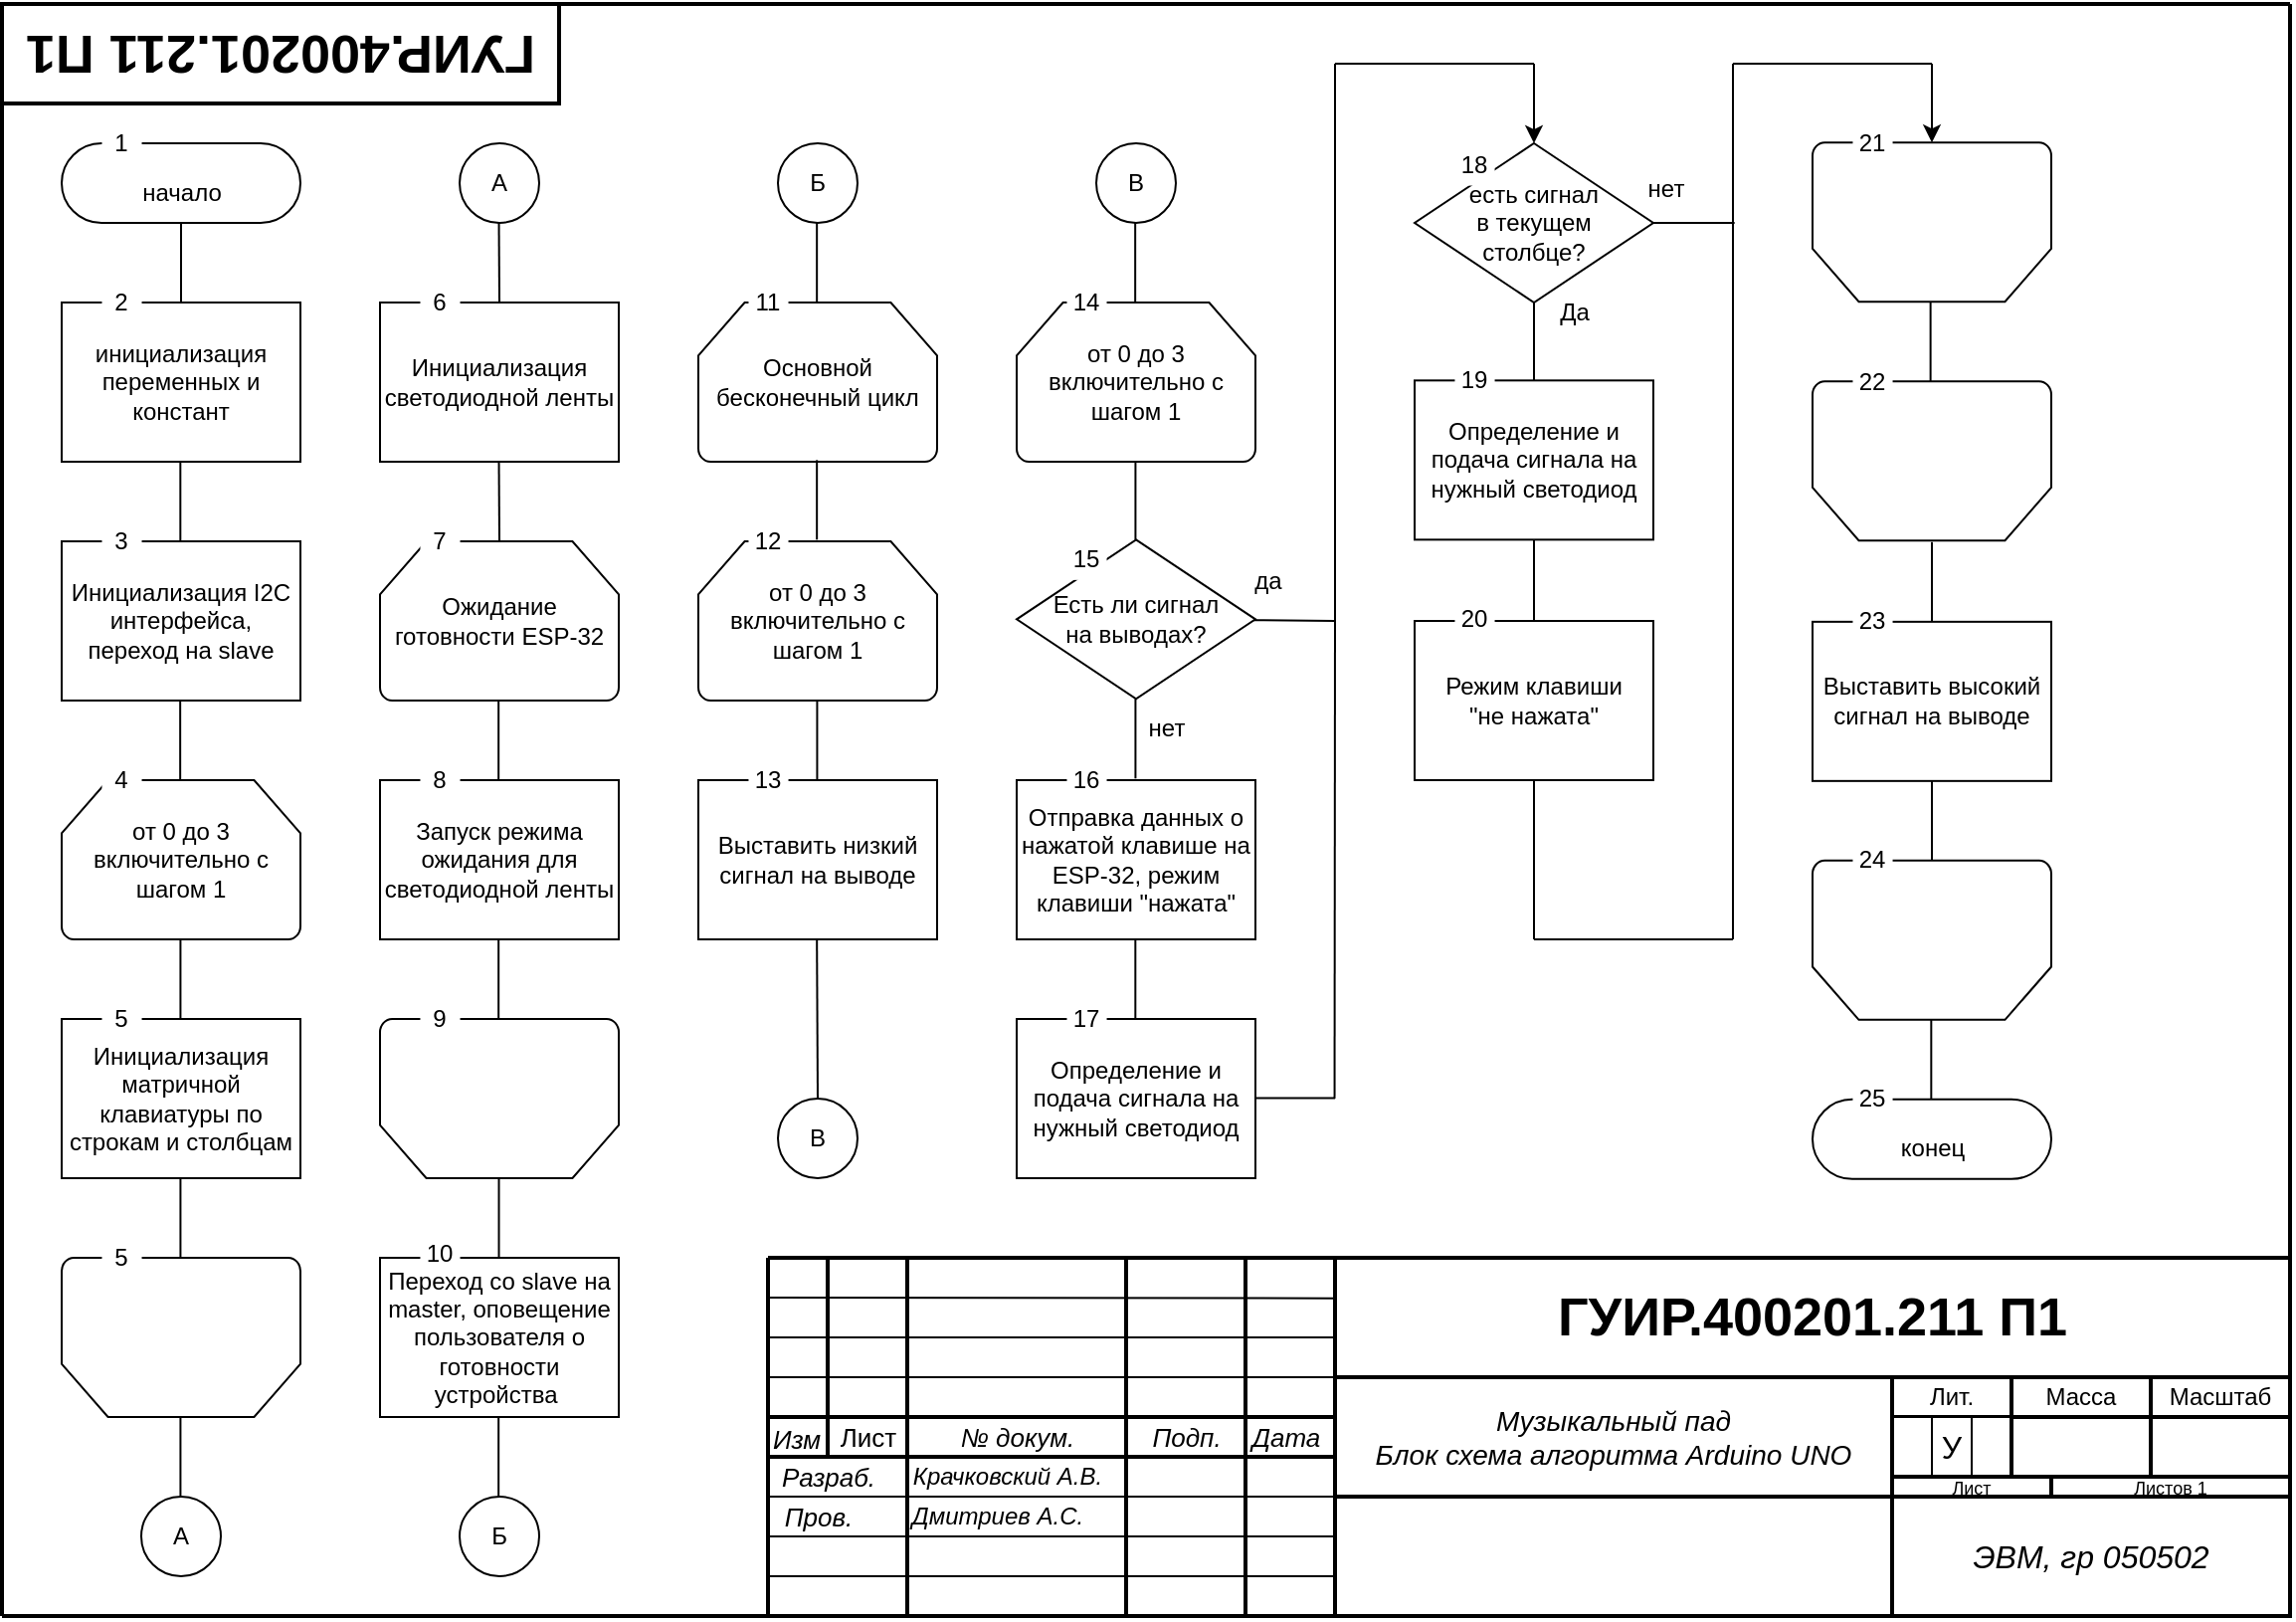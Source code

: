 <mxfile version="20.3.0" type="device"><diagram id="GXZPRwEHkEbAvO9n9FGi" name="Page-1"><mxGraphModel dx="1422" dy="905" grid="1" gridSize="10" guides="1" tooltips="1" connect="1" arrows="1" fold="1" page="1" pageScale="1" pageWidth="1169" pageHeight="827" math="0" shadow="0"><root><mxCell id="0"/><mxCell id="1" parent="0"/><mxCell id="h3O_C7E2nkgjkyTEOgax-40" value="Ожидание готовности ESP-32" style="strokeWidth=1;html=1;shape=mxgraph.flowchart.loop_limit;whiteSpace=wrap;strokeColor=#000000;fontSize=12;fontColor=#000000;" parent="1" vertex="1"><mxGeometry x="200" y="280" width="120" height="80" as="geometry"/></mxCell><mxCell id="_X2f78YvWw6dJyPzaX1N-1" value="&lt;b&gt;&lt;font style=&quot;font-size: 27px;&quot;&gt;ГУИР.400201.211 П1&lt;/font&gt;&lt;/b&gt;" style="rounded=0;whiteSpace=wrap;html=1;strokeWidth=2;rotation=-180;" parent="1" vertex="1"><mxGeometry x="10" y="10" width="280" height="50" as="geometry"/></mxCell><mxCell id="acDS-vU58lCO8OHWH6dE-1" value="" style="rounded=0;whiteSpace=wrap;html=1;strokeWidth=2;" parent="1" vertex="1"><mxGeometry x="680" y="760" width="280" height="60" as="geometry"/></mxCell><mxCell id="QoqpxSPmtK9tFqNRTRTl-2" value="" style="endArrow=none;html=1;rounded=0;strokeWidth=2;" parent="1" edge="1"><mxGeometry width="50" height="50" relative="1" as="geometry"><mxPoint x="10" y="820" as="sourcePoint"/><mxPoint x="1160" y="820" as="targetPoint"/></mxGeometry></mxCell><mxCell id="QoqpxSPmtK9tFqNRTRTl-3" value="" style="endArrow=none;html=1;rounded=0;strokeWidth=2;" parent="1" edge="1"><mxGeometry width="50" height="50" relative="1" as="geometry"><mxPoint x="1160" y="820" as="sourcePoint"/><mxPoint x="1160" y="10" as="targetPoint"/></mxGeometry></mxCell><mxCell id="QoqpxSPmtK9tFqNRTRTl-4" value="" style="endArrow=none;html=1;rounded=0;strokeWidth=2;" parent="1" edge="1"><mxGeometry width="50" height="50" relative="1" as="geometry"><mxPoint x="10" y="10" as="sourcePoint"/><mxPoint x="1160" y="10" as="targetPoint"/></mxGeometry></mxCell><mxCell id="QoqpxSPmtK9tFqNRTRTl-5" value="" style="endArrow=none;html=1;rounded=0;strokeWidth=2;" parent="1" edge="1"><mxGeometry width="50" height="50" relative="1" as="geometry"><mxPoint x="10" y="820" as="sourcePoint"/><mxPoint x="10" y="10" as="targetPoint"/></mxGeometry></mxCell><mxCell id="QoqpxSPmtK9tFqNRTRTl-6" value="&lt;b&gt;&lt;font style=&quot;font-size: 27px;&quot;&gt;ГУИР.400201.211 П1&lt;/font&gt;&lt;/b&gt;" style="rounded=0;whiteSpace=wrap;html=1;strokeWidth=2;" parent="1" vertex="1"><mxGeometry x="680" y="640" width="480" height="60" as="geometry"/></mxCell><mxCell id="QoqpxSPmtK9tFqNRTRTl-11" value="Лит." style="rounded=0;whiteSpace=wrap;html=1;strokeWidth=2;" parent="1" vertex="1"><mxGeometry x="960" y="700" width="60" height="20" as="geometry"/></mxCell><mxCell id="QoqpxSPmtK9tFqNRTRTl-12" value="Масса" style="rounded=0;whiteSpace=wrap;html=1;strokeWidth=2;" parent="1" vertex="1"><mxGeometry x="1020" y="700" width="70" height="20" as="geometry"/></mxCell><mxCell id="QoqpxSPmtK9tFqNRTRTl-13" value="Масштаб" style="rounded=0;whiteSpace=wrap;html=1;strokeWidth=2;" parent="1" vertex="1"><mxGeometry x="1090" y="700" width="70" height="20" as="geometry"/></mxCell><mxCell id="QoqpxSPmtK9tFqNRTRTl-14" value="" style="rounded=0;whiteSpace=wrap;html=1;" parent="1" vertex="1"><mxGeometry x="960" y="720" width="20" height="30" as="geometry"/></mxCell><mxCell id="QoqpxSPmtK9tFqNRTRTl-15" value="&lt;font style=&quot;font-size: 16px;&quot;&gt;У&lt;/font&gt;" style="rounded=0;whiteSpace=wrap;html=1;" parent="1" vertex="1"><mxGeometry x="980" y="720" width="20" height="30" as="geometry"/></mxCell><mxCell id="QoqpxSPmtK9tFqNRTRTl-16" value="" style="rounded=0;whiteSpace=wrap;html=1;" parent="1" vertex="1"><mxGeometry x="1000" y="720" width="20" height="30" as="geometry"/></mxCell><mxCell id="QoqpxSPmtK9tFqNRTRTl-17" value="" style="rounded=0;whiteSpace=wrap;html=1;strokeWidth=2;" parent="1" vertex="1"><mxGeometry x="1020" y="720" width="70" height="30" as="geometry"/></mxCell><mxCell id="QoqpxSPmtK9tFqNRTRTl-18" value="" style="rounded=0;whiteSpace=wrap;html=1;strokeWidth=2;" parent="1" vertex="1"><mxGeometry x="1090" y="720" width="70" height="30" as="geometry"/></mxCell><mxCell id="QoqpxSPmtK9tFqNRTRTl-19" value="&lt;font style=&quot;font-size: 9px;&quot;&gt;Лист&lt;/font&gt;" style="rounded=0;whiteSpace=wrap;html=1;strokeWidth=2;" parent="1" vertex="1"><mxGeometry x="960" y="750" width="80" height="10" as="geometry"/></mxCell><mxCell id="QoqpxSPmtK9tFqNRTRTl-20" value="&lt;font style=&quot;font-size: 9px;&quot;&gt;Листов&lt;span style=&quot;white-space: pre;&quot;&gt; &lt;/span&gt;1&lt;/font&gt;" style="rounded=0;whiteSpace=wrap;html=1;strokeWidth=2;" parent="1" vertex="1"><mxGeometry x="1040" y="750" width="120" height="10" as="geometry"/></mxCell><mxCell id="QoqpxSPmtK9tFqNRTRTl-21" value="" style="endArrow=none;html=1;rounded=0;exitX=1;exitY=0;exitDx=0;exitDy=0;strokeWidth=2;" parent="1" edge="1"><mxGeometry width="50" height="50" relative="1" as="geometry"><mxPoint x="960" y="760" as="sourcePoint"/><mxPoint x="960" y="720" as="targetPoint"/></mxGeometry></mxCell><mxCell id="QoqpxSPmtK9tFqNRTRTl-22" value="&lt;i&gt;ЭВМ, гр 050502&lt;/i&gt;" style="rounded=0;whiteSpace=wrap;html=1;fontSize=16;strokeWidth=2;" parent="1" vertex="1"><mxGeometry x="960" y="760" width="200" height="60" as="geometry"/></mxCell><mxCell id="QoqpxSPmtK9tFqNRTRTl-23" value="" style="endArrow=none;html=1;rounded=0;fontSize=16;strokeWidth=2;entryX=0;entryY=0;entryDx=0;entryDy=0;" parent="1" target="QoqpxSPmtK9tFqNRTRTl-6" edge="1"><mxGeometry width="50" height="50" relative="1" as="geometry"><mxPoint x="395" y="640" as="sourcePoint"/><mxPoint x="675" y="640" as="targetPoint"/></mxGeometry></mxCell><mxCell id="QoqpxSPmtK9tFqNRTRTl-24" value="" style="endArrow=none;html=1;rounded=0;fontSize=16;strokeWidth=2;exitX=0;exitY=1;exitDx=0;exitDy=0;" parent="1" edge="1"><mxGeometry width="50" height="50" relative="1" as="geometry"><mxPoint x="395" y="820" as="sourcePoint"/><mxPoint x="395" y="640" as="targetPoint"/></mxGeometry></mxCell><mxCell id="QoqpxSPmtK9tFqNRTRTl-25" value="" style="endArrow=none;html=1;rounded=0;fontSize=16;strokeWidth=1;exitX=0;exitY=0;exitDx=0;exitDy=0;entryX=0;entryY=0;entryDx=0;entryDy=0;" parent="1" target="acDS-vU58lCO8OHWH6dE-2" edge="1"><mxGeometry width="50" height="50" relative="1" as="geometry"><mxPoint x="395" y="700" as="sourcePoint"/><mxPoint x="675" y="700" as="targetPoint"/></mxGeometry></mxCell><mxCell id="QoqpxSPmtK9tFqNRTRTl-26" value="" style="endArrow=none;html=1;rounded=0;fontSize=16;strokeWidth=1;entryX=0;entryY=1;entryDx=0;entryDy=0;" parent="1" target="acDS-vU58lCO8OHWH6dE-2" edge="1"><mxGeometry width="50" height="50" relative="1" as="geometry"><mxPoint x="395" y="760" as="sourcePoint"/><mxPoint x="675" y="760" as="targetPoint"/></mxGeometry></mxCell><mxCell id="QoqpxSPmtK9tFqNRTRTl-27" value="" style="endArrow=none;html=1;rounded=0;fontSize=16;strokeWidth=2;" parent="1" edge="1"><mxGeometry width="50" height="50" relative="1" as="geometry"><mxPoint x="635" y="820" as="sourcePoint"/><mxPoint x="635" y="640" as="targetPoint"/></mxGeometry></mxCell><mxCell id="QoqpxSPmtK9tFqNRTRTl-28" value="" style="endArrow=none;html=1;rounded=0;fontSize=16;strokeWidth=2;" parent="1" edge="1"><mxGeometry width="50" height="50" relative="1" as="geometry"><mxPoint x="575" y="820" as="sourcePoint"/><mxPoint x="575" y="640" as="targetPoint"/></mxGeometry></mxCell><mxCell id="QoqpxSPmtK9tFqNRTRTl-29" value="" style="endArrow=none;html=1;rounded=0;fontSize=16;strokeWidth=2;" parent="1" edge="1"><mxGeometry width="50" height="50" relative="1" as="geometry"><mxPoint x="425" y="740" as="sourcePoint"/><mxPoint x="425" y="640" as="targetPoint"/></mxGeometry></mxCell><mxCell id="QoqpxSPmtK9tFqNRTRTl-30" value="" style="endArrow=none;html=1;rounded=0;fontSize=16;strokeWidth=2;" parent="1" edge="1"><mxGeometry width="50" height="50" relative="1" as="geometry"><mxPoint x="465" y="820" as="sourcePoint"/><mxPoint x="465" y="640" as="targetPoint"/></mxGeometry></mxCell><mxCell id="QoqpxSPmtK9tFqNRTRTl-31" value="" style="endArrow=none;html=1;rounded=0;fontSize=16;strokeWidth=1;exitX=-0.001;exitY=0.339;exitDx=0;exitDy=0;exitPerimeter=0;" parent="1" source="QoqpxSPmtK9tFqNRTRTl-6" edge="1"><mxGeometry width="50" height="50" relative="1" as="geometry"><mxPoint x="675" y="659.98" as="sourcePoint"/><mxPoint x="395" y="660" as="targetPoint"/></mxGeometry></mxCell><mxCell id="QoqpxSPmtK9tFqNRTRTl-32" value="" style="endArrow=none;html=1;rounded=0;fontSize=16;strokeWidth=1;exitX=0;exitY=0.667;exitDx=0;exitDy=0;exitPerimeter=0;" parent="1" edge="1"><mxGeometry width="50" height="50" relative="1" as="geometry"><mxPoint x="680" y="680.02" as="sourcePoint"/><mxPoint x="396" y="680" as="targetPoint"/></mxGeometry></mxCell><mxCell id="QoqpxSPmtK9tFqNRTRTl-33" value="" style="endArrow=none;html=1;rounded=0;fontSize=16;strokeWidth=2;" parent="1" edge="1"><mxGeometry width="50" height="50" relative="1" as="geometry"><mxPoint x="680" y="720" as="sourcePoint"/><mxPoint x="395" y="720" as="targetPoint"/></mxGeometry></mxCell><mxCell id="QoqpxSPmtK9tFqNRTRTl-34" value="" style="endArrow=none;html=1;rounded=0;fontSize=16;strokeWidth=2;" parent="1" edge="1"><mxGeometry width="50" height="50" relative="1" as="geometry"><mxPoint x="680" y="740" as="sourcePoint"/><mxPoint x="395" y="740" as="targetPoint"/></mxGeometry></mxCell><mxCell id="QoqpxSPmtK9tFqNRTRTl-35" value="" style="endArrow=none;html=1;rounded=0;fontSize=16;strokeWidth=1;exitX=0;exitY=0.333;exitDx=0;exitDy=0;exitPerimeter=0;" parent="1" edge="1"><mxGeometry width="50" height="50" relative="1" as="geometry"><mxPoint x="680" y="779.98" as="sourcePoint"/><mxPoint x="395" y="780" as="targetPoint"/></mxGeometry></mxCell><mxCell id="QoqpxSPmtK9tFqNRTRTl-37" value="" style="endArrow=none;html=1;rounded=0;fontSize=16;strokeWidth=1;exitX=0;exitY=0.667;exitDx=0;exitDy=0;exitPerimeter=0;" parent="1" edge="1"><mxGeometry width="50" height="50" relative="1" as="geometry"><mxPoint x="680" y="800.02" as="sourcePoint"/><mxPoint x="394" y="800" as="targetPoint"/></mxGeometry></mxCell><mxCell id="QoqpxSPmtK9tFqNRTRTl-38" value="&lt;font style=&quot;font-size: 13px;&quot;&gt;&lt;i&gt;Изм&lt;/i&gt;&lt;/font&gt;" style="text;html=1;align=center;verticalAlign=middle;resizable=0;points=[];autosize=1;strokeColor=none;fillColor=none;fontSize=16;" parent="1" vertex="1"><mxGeometry x="389" y="715" width="40" height="30" as="geometry"/></mxCell><mxCell id="QoqpxSPmtK9tFqNRTRTl-39" value="Лист" style="text;html=1;align=center;verticalAlign=middle;resizable=0;points=[];autosize=1;strokeColor=none;fillColor=none;fontSize=13;" parent="1" vertex="1"><mxGeometry x="425" y="720" width="40" height="20" as="geometry"/></mxCell><mxCell id="QoqpxSPmtK9tFqNRTRTl-40" value="&lt;i&gt;№ докум.&lt;/i&gt;" style="text;html=1;align=center;verticalAlign=middle;resizable=0;points=[];autosize=1;strokeColor=none;fillColor=none;fontSize=13;" parent="1" vertex="1"><mxGeometry x="485" y="720" width="70" height="20" as="geometry"/></mxCell><mxCell id="QoqpxSPmtK9tFqNRTRTl-41" value="&lt;i&gt;Подп.&lt;/i&gt;" style="text;html=1;align=center;verticalAlign=middle;resizable=0;points=[];autosize=1;strokeColor=none;fillColor=none;fontSize=13;" parent="1" vertex="1"><mxGeometry x="580" y="720" width="50" height="20" as="geometry"/></mxCell><mxCell id="QoqpxSPmtK9tFqNRTRTl-42" value="&lt;i&gt;Дата&lt;/i&gt;" style="text;html=1;align=center;verticalAlign=middle;resizable=0;points=[];autosize=1;strokeColor=none;fillColor=none;fontSize=13;" parent="1" vertex="1"><mxGeometry x="630" y="720" width="50" height="20" as="geometry"/></mxCell><mxCell id="QoqpxSPmtK9tFqNRTRTl-43" value="&lt;i&gt;Разраб.&lt;/i&gt;" style="text;html=1;align=center;verticalAlign=middle;resizable=0;points=[];autosize=1;strokeColor=none;fillColor=none;fontSize=13;" parent="1" vertex="1"><mxGeometry x="395" y="740" width="60" height="20" as="geometry"/></mxCell><mxCell id="QoqpxSPmtK9tFqNRTRTl-44" value="&lt;i&gt;Пров.&lt;/i&gt;" style="text;html=1;align=center;verticalAlign=middle;resizable=0;points=[];autosize=1;strokeColor=none;fillColor=none;fontSize=13;" parent="1" vertex="1"><mxGeometry x="395" y="760" width="50" height="20" as="geometry"/></mxCell><mxCell id="acDS-vU58lCO8OHWH6dE-2" value="&lt;span style=&quot;font-size: 14px;&quot;&gt;&lt;i&gt;Музыкальный пад&lt;br&gt;Блок схема алгоритма Arduino UNO&lt;br&gt;&lt;/i&gt;&lt;/span&gt;" style="rounded=0;whiteSpace=wrap;html=1;strokeWidth=2;" parent="1" vertex="1"><mxGeometry x="680" y="700" width="280" height="60" as="geometry"/></mxCell><mxCell id="h3O_C7E2nkgjkyTEOgax-1" value="&lt;i&gt;Крачковский А.В.&lt;/i&gt;" style="text;html=1;align=center;verticalAlign=middle;resizable=0;points=[];autosize=1;strokeColor=none;fillColor=none;" parent="1" vertex="1"><mxGeometry x="455" y="735" width="120" height="30" as="geometry"/></mxCell><mxCell id="h3O_C7E2nkgjkyTEOgax-2" value="&lt;i&gt;Дмитриев А.С.&lt;/i&gt;" style="text;html=1;align=center;verticalAlign=middle;resizable=0;points=[];autosize=1;strokeColor=none;fillColor=none;" parent="1" vertex="1"><mxGeometry x="455" y="755" width="110" height="30" as="geometry"/></mxCell><mxCell id="h3O_C7E2nkgjkyTEOgax-4" value="&lt;font style=&quot;font-size: 12px;&quot;&gt;начало&lt;/font&gt;" style="html=1;dashed=0;whitespace=wrap;shape=mxgraph.dfd.start;fontSize=27;align=center;" parent="1" vertex="1"><mxGeometry x="40" y="80" width="120" height="40" as="geometry"/></mxCell><mxCell id="h3O_C7E2nkgjkyTEOgax-6" value="1" style="rounded=0;whiteSpace=wrap;html=1;fontSize=12;fontColor=#000000;strokeWidth=0;strokeColor=#FFFFFF;" parent="1" vertex="1"><mxGeometry x="60" y="70" width="20" height="20" as="geometry"/></mxCell><mxCell id="h3O_C7E2nkgjkyTEOgax-7" value="инициализация переменных и констант" style="rounded=0;whiteSpace=wrap;html=1;strokeColor=#000000;strokeWidth=1;fontSize=12;fontColor=#000000;" parent="1" vertex="1"><mxGeometry x="40" y="160" width="120" height="80" as="geometry"/></mxCell><mxCell id="h3O_C7E2nkgjkyTEOgax-8" value="" style="endArrow=none;html=1;rounded=0;fontSize=12;fontColor=#000000;exitX=0.5;exitY=0;exitDx=0;exitDy=0;" parent="1" source="h3O_C7E2nkgjkyTEOgax-7" edge="1"><mxGeometry width="50" height="50" relative="1" as="geometry"><mxPoint x="50" y="170" as="sourcePoint"/><mxPoint x="100" y="120" as="targetPoint"/></mxGeometry></mxCell><mxCell id="h3O_C7E2nkgjkyTEOgax-9" value="2" style="rounded=0;whiteSpace=wrap;html=1;fontSize=12;fontColor=#000000;strokeWidth=0;strokeColor=#FFFFFF;" parent="1" vertex="1"><mxGeometry x="60" y="150" width="20" height="20" as="geometry"/></mxCell><mxCell id="h3O_C7E2nkgjkyTEOgax-10" value="от 0 до 3 включительно с шагом 1" style="strokeWidth=1;html=1;shape=mxgraph.flowchart.loop_limit;whiteSpace=wrap;strokeColor=#000000;fontSize=12;fontColor=#000000;" parent="1" vertex="1"><mxGeometry x="40" y="400" width="120" height="80" as="geometry"/></mxCell><mxCell id="h3O_C7E2nkgjkyTEOgax-12" value="4" style="rounded=0;whiteSpace=wrap;html=1;fontSize=12;fontColor=#000000;strokeWidth=0;strokeColor=#FFFFFF;" parent="1" vertex="1"><mxGeometry x="60" y="390" width="20" height="20" as="geometry"/></mxCell><mxCell id="h3O_C7E2nkgjkyTEOgax-13" value="Инициализация матричной клавиатуры по строкам и столбцам" style="rounded=0;whiteSpace=wrap;html=1;strokeColor=#000000;strokeWidth=1;fontSize=12;fontColor=#000000;" parent="1" vertex="1"><mxGeometry x="40" y="520" width="120" height="80" as="geometry"/></mxCell><mxCell id="h3O_C7E2nkgjkyTEOgax-14" value="" style="endArrow=none;html=1;rounded=0;fontSize=12;fontColor=#000000;exitX=0.5;exitY=0;exitDx=0;exitDy=0;exitPerimeter=0;" parent="1" edge="1"><mxGeometry width="50" height="50" relative="1" as="geometry"><mxPoint x="99.71" y="520" as="sourcePoint"/><mxPoint x="99.71" y="480" as="targetPoint"/></mxGeometry></mxCell><mxCell id="h3O_C7E2nkgjkyTEOgax-15" value="" style="strokeWidth=1;html=1;shape=mxgraph.flowchart.loop_limit;whiteSpace=wrap;strokeColor=#000000;fontSize=12;fontColor=#000000;rotation=-180;" parent="1" vertex="1"><mxGeometry x="40" y="640" width="120" height="80" as="geometry"/></mxCell><mxCell id="h3O_C7E2nkgjkyTEOgax-16" value="" style="endArrow=none;html=1;rounded=0;fontSize=12;fontColor=#000000;exitX=0.5;exitY=0;exitDx=0;exitDy=0;exitPerimeter=0;" parent="1" edge="1"><mxGeometry width="50" height="50" relative="1" as="geometry"><mxPoint x="99.71" y="640" as="sourcePoint"/><mxPoint x="99.71" y="600" as="targetPoint"/></mxGeometry></mxCell><mxCell id="h3O_C7E2nkgjkyTEOgax-17" value="5" style="rounded=0;whiteSpace=wrap;html=1;fontSize=12;fontColor=#000000;strokeWidth=0;strokeColor=#FFFFFF;" parent="1" vertex="1"><mxGeometry x="60" y="510" width="20" height="20" as="geometry"/></mxCell><mxCell id="h3O_C7E2nkgjkyTEOgax-18" value="5" style="rounded=0;whiteSpace=wrap;html=1;fontSize=12;fontColor=#000000;strokeWidth=0;strokeColor=#FFFFFF;" parent="1" vertex="1"><mxGeometry x="60" y="630" width="20" height="20" as="geometry"/></mxCell><mxCell id="h3O_C7E2nkgjkyTEOgax-21" value="" style="endArrow=none;html=1;rounded=0;fontSize=12;fontColor=#000000;exitX=0.5;exitY=0;exitDx=0;exitDy=0;exitPerimeter=0;" parent="1" edge="1"><mxGeometry width="50" height="50" relative="1" as="geometry"><mxPoint x="99.71" y="760" as="sourcePoint"/><mxPoint x="99.71" y="720" as="targetPoint"/></mxGeometry></mxCell><mxCell id="h3O_C7E2nkgjkyTEOgax-19" value="А" style="ellipse;whiteSpace=wrap;html=1;aspect=fixed;strokeColor=#000000;strokeWidth=1;fontSize=12;fontColor=#000000;" parent="1" vertex="1"><mxGeometry x="80" y="760" width="40" height="40" as="geometry"/></mxCell><mxCell id="h3O_C7E2nkgjkyTEOgax-22" value="А" style="ellipse;whiteSpace=wrap;html=1;aspect=fixed;strokeColor=#000000;strokeWidth=1;fontSize=12;fontColor=#000000;" parent="1" vertex="1"><mxGeometry x="240" y="80" width="40" height="40" as="geometry"/></mxCell><mxCell id="h3O_C7E2nkgjkyTEOgax-23" value="Инициализация I2C интерфейса, переход на slave" style="rounded=0;whiteSpace=wrap;html=1;strokeColor=#000000;strokeWidth=1;fontSize=12;fontColor=#000000;" parent="1" vertex="1"><mxGeometry x="40" y="280" width="120" height="80" as="geometry"/></mxCell><mxCell id="h3O_C7E2nkgjkyTEOgax-24" value="3" style="rounded=0;whiteSpace=wrap;html=1;fontSize=12;fontColor=#000000;strokeWidth=0;strokeColor=#FFFFFF;" parent="1" vertex="1"><mxGeometry x="60" y="270" width="20" height="20" as="geometry"/></mxCell><mxCell id="h3O_C7E2nkgjkyTEOgax-27" value="Б" style="ellipse;whiteSpace=wrap;html=1;aspect=fixed;strokeColor=#000000;strokeWidth=1;fontSize=12;fontColor=#000000;" parent="1" vertex="1"><mxGeometry x="240" y="760" width="40" height="40" as="geometry"/></mxCell><mxCell id="h3O_C7E2nkgjkyTEOgax-28" value="Б" style="ellipse;whiteSpace=wrap;html=1;aspect=fixed;strokeColor=#000000;strokeWidth=1;fontSize=12;fontColor=#000000;" parent="1" vertex="1"><mxGeometry x="400" y="80" width="40" height="40" as="geometry"/></mxCell><mxCell id="h3O_C7E2nkgjkyTEOgax-33" value="7" style="rounded=0;whiteSpace=wrap;html=1;fontSize=12;fontColor=#000000;strokeWidth=0;strokeColor=#FFFFFF;" parent="1" vertex="1"><mxGeometry x="220" y="270" width="20" height="20" as="geometry"/></mxCell><mxCell id="h3O_C7E2nkgjkyTEOgax-34" value="Есть ли сигнал&lt;br&gt;на выводах?" style="rhombus;whiteSpace=wrap;html=1;strokeColor=#000000;strokeWidth=1;fontSize=12;fontColor=#000000;" parent="1" vertex="1"><mxGeometry x="520" y="279.17" width="120" height="80" as="geometry"/></mxCell><mxCell id="h3O_C7E2nkgjkyTEOgax-36" value="" style="endArrow=none;html=1;rounded=0;fontSize=12;fontColor=#000000;exitX=0.5;exitY=0;exitDx=0;exitDy=0;exitPerimeter=0;" parent="1" edge="1"><mxGeometry width="50" height="50" relative="1" as="geometry"><mxPoint x="579.71" y="399.17" as="sourcePoint"/><mxPoint x="579.71" y="359.17" as="targetPoint"/></mxGeometry></mxCell><mxCell id="h3O_C7E2nkgjkyTEOgax-37" value="нет" style="text;html=1;align=center;verticalAlign=middle;resizable=0;points=[];autosize=1;strokeColor=none;fillColor=none;fontSize=12;fontColor=#000000;" parent="1" vertex="1"><mxGeometry x="575" y="359.17" width="40" height="30" as="geometry"/></mxCell><mxCell id="h3O_C7E2nkgjkyTEOgax-39" value="" style="endArrow=none;html=1;rounded=0;fontSize=12;fontColor=#000000;exitX=0.5;exitY=0;exitDx=0;exitDy=0;exitPerimeter=0;" parent="1" edge="1"><mxGeometry width="50" height="50" relative="1" as="geometry"><mxPoint x="579.71" y="279.17" as="sourcePoint"/><mxPoint x="579.71" y="239.17" as="targetPoint"/></mxGeometry></mxCell><mxCell id="h3O_C7E2nkgjkyTEOgax-41" value="" style="endArrow=none;html=1;rounded=0;fontSize=12;fontColor=#000000;exitX=0.5;exitY=0;exitDx=0;exitDy=0;exitPerimeter=0;" parent="1" edge="1"><mxGeometry width="50" height="50" relative="1" as="geometry"><mxPoint x="259.58" y="400" as="sourcePoint"/><mxPoint x="259.58" y="360" as="targetPoint"/></mxGeometry></mxCell><mxCell id="h3O_C7E2nkgjkyTEOgax-43" value="15" style="rounded=0;whiteSpace=wrap;html=1;fontSize=12;fontColor=#000000;strokeWidth=0;strokeColor=#FFFFFF;" parent="1" vertex="1"><mxGeometry x="545" y="279.17" width="20" height="20" as="geometry"/></mxCell><mxCell id="h3O_C7E2nkgjkyTEOgax-46" value="да" style="text;html=1;align=center;verticalAlign=middle;resizable=0;points=[];autosize=1;strokeColor=none;fillColor=none;fontSize=12;fontColor=#000000;" parent="1" vertex="1"><mxGeometry x="626" y="285" width="40" height="30" as="geometry"/></mxCell><mxCell id="h3O_C7E2nkgjkyTEOgax-52" value="от 0 до 3 включительно с шагом 1" style="strokeWidth=1;html=1;shape=mxgraph.flowchart.loop_limit;whiteSpace=wrap;strokeColor=#000000;fontSize=12;fontColor=#000000;" parent="1" vertex="1"><mxGeometry x="360" y="280" width="120" height="80" as="geometry"/></mxCell><mxCell id="h3O_C7E2nkgjkyTEOgax-53" value="Выставить низкий сигнал на выводе" style="rounded=0;whiteSpace=wrap;html=1;strokeColor=#000000;strokeWidth=1;fontSize=12;fontColor=#000000;" parent="1" vertex="1"><mxGeometry x="360" y="400" width="120" height="80" as="geometry"/></mxCell><mxCell id="h3O_C7E2nkgjkyTEOgax-55" value="" style="endArrow=none;html=1;rounded=0;fontSize=12;fontColor=#000000;exitX=0.5;exitY=0;exitDx=0;exitDy=0;" parent="1" edge="1"><mxGeometry width="50" height="50" relative="1" as="geometry"><mxPoint x="419.71" y="400" as="sourcePoint"/><mxPoint x="419.71" y="360" as="targetPoint"/></mxGeometry></mxCell><mxCell id="h3O_C7E2nkgjkyTEOgax-56" value="от 0 до 3 включительно с шагом 1" style="strokeWidth=1;html=1;shape=mxgraph.flowchart.loop_limit;whiteSpace=wrap;strokeColor=#000000;fontSize=12;fontColor=#000000;" parent="1" vertex="1"><mxGeometry x="520" y="160" width="120" height="80" as="geometry"/></mxCell><mxCell id="h3O_C7E2nkgjkyTEOgax-58" value="" style="endArrow=none;html=1;rounded=0;fontSize=12;fontColor=#000000;exitX=0.5;exitY=0;exitDx=0;exitDy=0;" parent="1" source="h3O_C7E2nkgjkyTEOgax-76" edge="1"><mxGeometry width="50" height="50" relative="1" as="geometry"><mxPoint x="419.58" y="520" as="sourcePoint"/><mxPoint x="419.58" y="480" as="targetPoint"/></mxGeometry></mxCell><mxCell id="h3O_C7E2nkgjkyTEOgax-59" value="есть сигнал&lt;br&gt;в текущем&lt;br&gt;столбце?" style="rhombus;whiteSpace=wrap;html=1;strokeColor=#000000;strokeWidth=1;fontSize=12;fontColor=#000000;" parent="1" vertex="1"><mxGeometry x="720" y="80" width="120" height="80" as="geometry"/></mxCell><mxCell id="h3O_C7E2nkgjkyTEOgax-62" value="" style="endArrow=none;html=1;rounded=0;fontSize=12;fontColor=#000000;" parent="1" edge="1"><mxGeometry width="50" height="50" relative="1" as="geometry"><mxPoint x="780" y="160" as="sourcePoint"/><mxPoint x="780" y="200" as="targetPoint"/></mxGeometry></mxCell><mxCell id="h3O_C7E2nkgjkyTEOgax-66" value="нет" style="text;html=1;align=center;verticalAlign=middle;resizable=0;points=[];autosize=1;strokeColor=none;fillColor=none;fontSize=12;fontColor=#000000;" parent="1" vertex="1"><mxGeometry x="826" y="88" width="40" height="30" as="geometry"/></mxCell><mxCell id="h3O_C7E2nkgjkyTEOgax-67" value="Определение и подача сигнала на нужный светодиод" style="rounded=0;whiteSpace=wrap;html=1;strokeColor=#000000;strokeWidth=1;fontSize=12;fontColor=#000000;" parent="1" vertex="1"><mxGeometry x="720" y="199.17" width="120" height="80" as="geometry"/></mxCell><mxCell id="h3O_C7E2nkgjkyTEOgax-68" value="" style="endArrow=none;html=1;rounded=0;fontSize=12;fontColor=#000000;" parent="1" edge="1"><mxGeometry width="50" height="50" relative="1" as="geometry"><mxPoint x="639.17" y="319.58" as="sourcePoint"/><mxPoint x="680" y="320" as="targetPoint"/></mxGeometry></mxCell><mxCell id="h3O_C7E2nkgjkyTEOgax-69" value="" style="endArrow=none;html=1;rounded=0;fontSize=12;fontColor=#000000;" parent="1" edge="1"><mxGeometry width="50" height="50" relative="1" as="geometry"><mxPoint x="680" y="320" as="sourcePoint"/><mxPoint x="680" y="40" as="targetPoint"/></mxGeometry></mxCell><mxCell id="h3O_C7E2nkgjkyTEOgax-70" value="" style="endArrow=none;html=1;rounded=0;fontSize=12;fontColor=#000000;" parent="1" edge="1"><mxGeometry width="50" height="50" relative="1" as="geometry"><mxPoint x="680" y="40" as="sourcePoint"/><mxPoint x="780" y="40" as="targetPoint"/></mxGeometry></mxCell><mxCell id="h3O_C7E2nkgjkyTEOgax-71" value="" style="endArrow=classic;html=1;rounded=0;fontSize=12;fontColor=#000000;" parent="1" edge="1"><mxGeometry width="50" height="50" relative="1" as="geometry"><mxPoint x="780" y="40" as="sourcePoint"/><mxPoint x="780" y="80" as="targetPoint"/></mxGeometry></mxCell><mxCell id="h3O_C7E2nkgjkyTEOgax-72" value="Да" style="text;html=1;align=center;verticalAlign=middle;resizable=0;points=[];autosize=1;strokeColor=none;fillColor=none;fontSize=12;fontColor=#000000;" parent="1" vertex="1"><mxGeometry x="780" y="150" width="40" height="30" as="geometry"/></mxCell><mxCell id="h3O_C7E2nkgjkyTEOgax-74" value="В" style="ellipse;whiteSpace=wrap;html=1;aspect=fixed;strokeColor=#000000;strokeWidth=1;fontSize=12;fontColor=#000000;" parent="1" vertex="1"><mxGeometry x="560" y="80" width="40" height="40" as="geometry"/></mxCell><mxCell id="h3O_C7E2nkgjkyTEOgax-76" value="В" style="ellipse;whiteSpace=wrap;html=1;aspect=fixed;strokeColor=#000000;strokeWidth=1;fontSize=12;fontColor=#000000;" parent="1" vertex="1"><mxGeometry x="400" y="560" width="40" height="40" as="geometry"/></mxCell><mxCell id="h3O_C7E2nkgjkyTEOgax-86" value="" style="strokeWidth=1;html=1;shape=mxgraph.flowchart.loop_limit;whiteSpace=wrap;strokeColor=#000000;fontSize=12;fontColor=#000000;rotation=-180;" parent="1" vertex="1"><mxGeometry x="920" y="79.59" width="120" height="80" as="geometry"/></mxCell><mxCell id="h3O_C7E2nkgjkyTEOgax-87" value="" style="strokeWidth=1;html=1;shape=mxgraph.flowchart.loop_limit;whiteSpace=wrap;strokeColor=#000000;fontSize=12;fontColor=#000000;rotation=-180;" parent="1" vertex="1"><mxGeometry x="920" y="199.59" width="120" height="80" as="geometry"/></mxCell><mxCell id="h3O_C7E2nkgjkyTEOgax-89" value="" style="endArrow=none;html=1;rounded=0;fontSize=12;fontColor=#000000;exitX=0.5;exitY=1;exitDx=0;exitDy=0;exitPerimeter=0;" parent="1" edge="1"><mxGeometry width="50" height="50" relative="1" as="geometry"><mxPoint x="979.31" y="199.59" as="sourcePoint"/><mxPoint x="979.31" y="159.59" as="targetPoint"/></mxGeometry></mxCell><mxCell id="h3O_C7E2nkgjkyTEOgax-90" value="Выставить высокий сигнал на выводе" style="rounded=0;whiteSpace=wrap;html=1;strokeColor=#000000;strokeWidth=1;fontSize=12;fontColor=#000000;" parent="1" vertex="1"><mxGeometry x="920" y="320.42" width="120" height="80" as="geometry"/></mxCell><mxCell id="h3O_C7E2nkgjkyTEOgax-92" value="" style="endArrow=none;html=1;rounded=0;fontSize=12;fontColor=#000000;exitX=0.5;exitY=0;exitDx=0;exitDy=0;" parent="1" source="h3O_C7E2nkgjkyTEOgax-90" edge="1"><mxGeometry width="50" height="50" relative="1" as="geometry"><mxPoint x="930" y="330.42" as="sourcePoint"/><mxPoint x="980" y="280.42" as="targetPoint"/></mxGeometry></mxCell><mxCell id="h3O_C7E2nkgjkyTEOgax-93" value="" style="endArrow=none;html=1;rounded=0;fontSize=12;fontColor=#000000;exitX=0.5;exitY=0;exitDx=0;exitDy=0;" parent="1" edge="1"><mxGeometry width="50" height="50" relative="1" as="geometry"><mxPoint x="980" y="440.42" as="sourcePoint"/><mxPoint x="980" y="400.42" as="targetPoint"/></mxGeometry></mxCell><mxCell id="h3O_C7E2nkgjkyTEOgax-96" value="" style="endArrow=none;html=1;rounded=0;fontSize=12;fontColor=#000000;exitX=0.5;exitY=0;exitDx=0;exitDy=0;" parent="1" source="0vGRyx_oS1FYe37Lcwgu-4" edge="1"><mxGeometry width="50" height="50" relative="1" as="geometry"><mxPoint x="259.76" y="150" as="sourcePoint"/><mxPoint x="259.76" y="120" as="targetPoint"/></mxGeometry></mxCell><mxCell id="h3O_C7E2nkgjkyTEOgax-103" value="12" style="rounded=0;whiteSpace=wrap;html=1;fontSize=12;fontColor=#000000;strokeWidth=0;strokeColor=#FFFFFF;" parent="1" vertex="1"><mxGeometry x="385" y="270" width="20" height="20" as="geometry"/></mxCell><mxCell id="h3O_C7E2nkgjkyTEOgax-104" value="13" style="rounded=0;whiteSpace=wrap;html=1;fontSize=12;fontColor=#000000;strokeWidth=0;strokeColor=#FFFFFF;" parent="1" vertex="1"><mxGeometry x="385" y="390" width="20" height="20" as="geometry"/></mxCell><mxCell id="h3O_C7E2nkgjkyTEOgax-105" value="14" style="rounded=0;whiteSpace=wrap;html=1;fontSize=12;fontColor=#000000;strokeWidth=0;strokeColor=#FFFFFF;" parent="1" vertex="1"><mxGeometry x="545" y="150" width="20" height="20" as="geometry"/></mxCell><mxCell id="h3O_C7E2nkgjkyTEOgax-107" value="19" style="rounded=0;whiteSpace=wrap;html=1;fontSize=12;fontColor=#000000;strokeWidth=0;strokeColor=#FFFFFF;" parent="1" vertex="1"><mxGeometry x="740" y="189.17" width="20" height="20" as="geometry"/></mxCell><mxCell id="h3O_C7E2nkgjkyTEOgax-110" value="21" style="rounded=0;whiteSpace=wrap;html=1;fontSize=12;fontColor=#000000;strokeWidth=0;strokeColor=#FFFFFF;" parent="1" vertex="1"><mxGeometry x="940" y="69.59" width="20" height="20" as="geometry"/></mxCell><mxCell id="h3O_C7E2nkgjkyTEOgax-111" value="22" style="rounded=0;whiteSpace=wrap;html=1;fontSize=12;fontColor=#000000;strokeWidth=0;strokeColor=#FFFFFF;" parent="1" vertex="1"><mxGeometry x="940" y="189.59" width="20" height="20" as="geometry"/></mxCell><mxCell id="h3O_C7E2nkgjkyTEOgax-112" value="23" style="rounded=0;whiteSpace=wrap;html=1;fontSize=12;fontColor=#000000;strokeWidth=0;strokeColor=#FFFFFF;" parent="1" vertex="1"><mxGeometry x="940" y="310.42" width="20" height="20" as="geometry"/></mxCell><mxCell id="0vGRyx_oS1FYe37Lcwgu-1" value="" style="endArrow=none;html=1;rounded=0;fontSize=12;fontColor=#000000;exitX=0.5;exitY=0;exitDx=0;exitDy=0;" parent="1" edge="1"><mxGeometry width="50" height="50" relative="1" as="geometry"><mxPoint x="99.66" y="280" as="sourcePoint"/><mxPoint x="99.66" y="240" as="targetPoint"/></mxGeometry></mxCell><mxCell id="0vGRyx_oS1FYe37Lcwgu-3" value="" style="endArrow=none;html=1;rounded=0;fontSize=12;fontColor=#000000;exitX=0.5;exitY=0;exitDx=0;exitDy=0;exitPerimeter=0;" parent="1" edge="1"><mxGeometry width="50" height="50" relative="1" as="geometry"><mxPoint x="99.58" y="400" as="sourcePoint"/><mxPoint x="99.58" y="360" as="targetPoint"/></mxGeometry></mxCell><mxCell id="0vGRyx_oS1FYe37Lcwgu-4" value="Инициализация светодиодной ленты" style="rounded=0;whiteSpace=wrap;html=1;strokeColor=#000000;strokeWidth=1;fontSize=12;fontColor=#000000;" parent="1" vertex="1"><mxGeometry x="200" y="160" width="120" height="80" as="geometry"/></mxCell><mxCell id="0vGRyx_oS1FYe37Lcwgu-5" value="Запуск режима ожидания для светодиодной ленты" style="rounded=0;whiteSpace=wrap;html=1;strokeColor=#000000;strokeWidth=1;fontSize=12;fontColor=#000000;" parent="1" vertex="1"><mxGeometry x="200" y="400" width="120" height="80" as="geometry"/></mxCell><mxCell id="0vGRyx_oS1FYe37Lcwgu-6" value="" style="strokeWidth=1;html=1;shape=mxgraph.flowchart.loop_limit;whiteSpace=wrap;strokeColor=#000000;fontSize=12;fontColor=#000000;rotation=-180;" parent="1" vertex="1"><mxGeometry x="200" y="520" width="120" height="80" as="geometry"/></mxCell><mxCell id="0vGRyx_oS1FYe37Lcwgu-7" value="9" style="rounded=0;whiteSpace=wrap;html=1;fontSize=12;fontColor=#000000;strokeWidth=0;strokeColor=#FFFFFF;" parent="1" vertex="1"><mxGeometry x="220" y="510" width="20" height="20" as="geometry"/></mxCell><mxCell id="0vGRyx_oS1FYe37Lcwgu-8" value="" style="endArrow=none;html=1;rounded=0;fontSize=12;fontColor=#000000;exitX=0.5;exitY=0;exitDx=0;exitDy=0;entryX=0.5;entryY=1;entryDx=0;entryDy=0;" parent="1" edge="1"><mxGeometry width="50" height="50" relative="1" as="geometry"><mxPoint x="259.58" y="520" as="sourcePoint"/><mxPoint x="259.58" y="480" as="targetPoint"/></mxGeometry></mxCell><mxCell id="0vGRyx_oS1FYe37Lcwgu-9" value="" style="endArrow=none;html=1;rounded=0;fontSize=12;fontColor=#000000;exitX=0.5;exitY=0;exitDx=0;exitDy=0;" parent="1" edge="1"><mxGeometry width="50" height="50" relative="1" as="geometry"><mxPoint x="260" y="280" as="sourcePoint"/><mxPoint x="259.76" y="240" as="targetPoint"/></mxGeometry></mxCell><mxCell id="0vGRyx_oS1FYe37Lcwgu-10" value="8" style="rounded=0;whiteSpace=wrap;html=1;fontSize=12;fontColor=#000000;strokeWidth=0;strokeColor=#FFFFFF;" parent="1" vertex="1"><mxGeometry x="220" y="390" width="20" height="20" as="geometry"/></mxCell><mxCell id="0vGRyx_oS1FYe37Lcwgu-11" value="Переход со slave на master, оповещение пользователя о готовности устройства&amp;nbsp;" style="rounded=0;whiteSpace=wrap;html=1;strokeColor=#000000;strokeWidth=1;fontSize=12;fontColor=#000000;" parent="1" vertex="1"><mxGeometry x="200" y="640" width="120" height="80" as="geometry"/></mxCell><mxCell id="0vGRyx_oS1FYe37Lcwgu-12" value="10" style="rounded=0;whiteSpace=wrap;html=1;fontSize=12;fontColor=#000000;strokeWidth=0;strokeColor=#FFFFFF;" parent="1" vertex="1"><mxGeometry x="220" y="628" width="20" height="20" as="geometry"/></mxCell><mxCell id="0vGRyx_oS1FYe37Lcwgu-13" value="" style="endArrow=none;html=1;rounded=0;fontSize=12;fontColor=#000000;exitX=0.5;exitY=0;exitDx=0;exitDy=0;entryX=0.5;entryY=1;entryDx=0;entryDy=0;" parent="1" edge="1"><mxGeometry width="50" height="50" relative="1" as="geometry"><mxPoint x="259.76" y="640" as="sourcePoint"/><mxPoint x="259.76" y="600" as="targetPoint"/></mxGeometry></mxCell><mxCell id="0vGRyx_oS1FYe37Lcwgu-14" value="" style="endArrow=none;html=1;rounded=0;fontSize=12;fontColor=#000000;exitX=0.5;exitY=0;exitDx=0;exitDy=0;entryX=0.5;entryY=1;entryDx=0;entryDy=0;" parent="1" edge="1"><mxGeometry width="50" height="50" relative="1" as="geometry"><mxPoint x="259.58" y="760" as="sourcePoint"/><mxPoint x="259.58" y="720" as="targetPoint"/></mxGeometry></mxCell><mxCell id="0vGRyx_oS1FYe37Lcwgu-15" value="Основной бесконечный цикл" style="strokeWidth=1;html=1;shape=mxgraph.flowchart.loop_limit;whiteSpace=wrap;strokeColor=#000000;fontSize=12;fontColor=#000000;" parent="1" vertex="1"><mxGeometry x="360" y="160" width="120" height="80" as="geometry"/></mxCell><mxCell id="0vGRyx_oS1FYe37Lcwgu-16" value="11" style="rounded=0;whiteSpace=wrap;html=1;fontSize=12;fontColor=#000000;strokeWidth=0;strokeColor=#FFFFFF;" parent="1" vertex="1"><mxGeometry x="385" y="150" width="20" height="20" as="geometry"/></mxCell><mxCell id="0vGRyx_oS1FYe37Lcwgu-17" value="" style="endArrow=none;html=1;rounded=0;fontSize=12;fontColor=#000000;exitX=0.5;exitY=0;exitDx=0;exitDy=0;exitPerimeter=0;" parent="1" edge="1"><mxGeometry width="50" height="50" relative="1" as="geometry"><mxPoint x="419.58" y="160" as="sourcePoint"/><mxPoint x="419.58" y="120" as="targetPoint"/></mxGeometry></mxCell><mxCell id="0vGRyx_oS1FYe37Lcwgu-19" value="" style="endArrow=none;html=1;rounded=0;fontSize=12;fontColor=#000000;exitX=0.5;exitY=0;exitDx=0;exitDy=0;exitPerimeter=0;" parent="1" edge="1"><mxGeometry width="50" height="50" relative="1" as="geometry"><mxPoint x="579.58" y="160.0" as="sourcePoint"/><mxPoint x="579.58" y="120.0" as="targetPoint"/></mxGeometry></mxCell><mxCell id="0vGRyx_oS1FYe37Lcwgu-20" value="" style="endArrow=none;html=1;rounded=0;fontSize=12;fontColor=#000000;" parent="1" edge="1"><mxGeometry width="50" height="50" relative="1" as="geometry"><mxPoint x="419.58" y="279.17" as="sourcePoint"/><mxPoint x="419.58" y="239.17" as="targetPoint"/></mxGeometry></mxCell><mxCell id="0vGRyx_oS1FYe37Lcwgu-21" value="Отправка данных о нажатой клавише на ESP-32, режим клавиши &quot;нажата&quot;" style="rounded=0;whiteSpace=wrap;html=1;strokeColor=#000000;strokeWidth=1;fontSize=12;fontColor=#000000;" parent="1" vertex="1"><mxGeometry x="520" y="400" width="120" height="80" as="geometry"/></mxCell><mxCell id="0vGRyx_oS1FYe37Lcwgu-23" value="Определение и подача сигнала на нужный светодиод" style="rounded=0;whiteSpace=wrap;html=1;strokeColor=#000000;strokeWidth=1;fontSize=12;fontColor=#000000;" parent="1" vertex="1"><mxGeometry x="520" y="520" width="120" height="80" as="geometry"/></mxCell><mxCell id="0vGRyx_oS1FYe37Lcwgu-24" value="" style="endArrow=none;html=1;rounded=0;fontSize=12;fontColor=#000000;" parent="1" edge="1"><mxGeometry width="50" height="50" relative="1" as="geometry"><mxPoint x="579.66" y="520" as="sourcePoint"/><mxPoint x="579.66" y="480" as="targetPoint"/></mxGeometry></mxCell><mxCell id="0vGRyx_oS1FYe37Lcwgu-25" value="" style="endArrow=none;html=1;rounded=0;fontSize=12;fontColor=#000000;" parent="1" edge="1"><mxGeometry width="50" height="50" relative="1" as="geometry"><mxPoint x="640" y="559.77" as="sourcePoint"/><mxPoint x="680" y="559.77" as="targetPoint"/></mxGeometry></mxCell><mxCell id="0vGRyx_oS1FYe37Lcwgu-26" value="" style="endArrow=none;html=1;rounded=0;fontSize=12;fontColor=#000000;" parent="1" edge="1"><mxGeometry width="50" height="50" relative="1" as="geometry"><mxPoint x="679.77" y="560" as="sourcePoint"/><mxPoint x="680" y="320" as="targetPoint"/></mxGeometry></mxCell><mxCell id="h3O_C7E2nkgjkyTEOgax-44" value="16" style="rounded=0;whiteSpace=wrap;html=1;fontSize=12;fontColor=#000000;strokeWidth=0;strokeColor=#FFFFFF;" parent="1" vertex="1"><mxGeometry x="545" y="390" width="20" height="20" as="geometry"/></mxCell><mxCell id="0vGRyx_oS1FYe37Lcwgu-28" value="Режим клавиши &lt;br&gt;&quot;не нажата&quot;" style="rounded=0;whiteSpace=wrap;html=1;strokeColor=#000000;strokeWidth=1;fontSize=12;fontColor=#000000;" parent="1" vertex="1"><mxGeometry x="720" y="320" width="120" height="80" as="geometry"/></mxCell><mxCell id="0vGRyx_oS1FYe37Lcwgu-31" value="" style="endArrow=none;html=1;rounded=0;fontSize=12;fontColor=#000000;exitX=0.5;exitY=0;exitDx=0;exitDy=0;entryX=0.5;entryY=1;entryDx=0;entryDy=0;" parent="1" source="0vGRyx_oS1FYe37Lcwgu-28" target="h3O_C7E2nkgjkyTEOgax-67" edge="1"><mxGeometry width="50" height="50" relative="1" as="geometry"><mxPoint x="980" y="180" as="sourcePoint"/><mxPoint x="980" y="140" as="targetPoint"/></mxGeometry></mxCell><mxCell id="0vGRyx_oS1FYe37Lcwgu-33" value="" style="strokeWidth=1;html=1;shape=mxgraph.flowchart.loop_limit;whiteSpace=wrap;strokeColor=#000000;fontSize=12;fontColor=#000000;rotation=-180;" parent="1" vertex="1"><mxGeometry x="920" y="440.42" width="120" height="80" as="geometry"/></mxCell><mxCell id="0vGRyx_oS1FYe37Lcwgu-34" value="24" style="rounded=0;whiteSpace=wrap;html=1;fontSize=12;fontColor=#000000;strokeWidth=0;strokeColor=#FFFFFF;" parent="1" vertex="1"><mxGeometry x="940" y="430.42" width="20" height="20" as="geometry"/></mxCell><mxCell id="0vGRyx_oS1FYe37Lcwgu-35" value="&lt;font style=&quot;font-size: 12px;&quot;&gt;конец&lt;/font&gt;" style="html=1;dashed=0;whitespace=wrap;shape=mxgraph.dfd.start;fontSize=27;align=center;" parent="1" vertex="1"><mxGeometry x="920" y="560.42" width="120" height="40" as="geometry"/></mxCell><mxCell id="0vGRyx_oS1FYe37Lcwgu-36" value="25" style="rounded=0;whiteSpace=wrap;html=1;fontSize=12;fontColor=#000000;strokeWidth=0;strokeColor=#FFFFFF;" parent="1" vertex="1"><mxGeometry x="940" y="550.42" width="20" height="20" as="geometry"/></mxCell><mxCell id="0vGRyx_oS1FYe37Lcwgu-37" value="" style="endArrow=none;html=1;rounded=0;fontSize=12;fontColor=#000000;exitX=0.5;exitY=0;exitDx=0;exitDy=0;" parent="1" edge="1"><mxGeometry width="50" height="50" relative="1" as="geometry"><mxPoint x="979.66" y="560.42" as="sourcePoint"/><mxPoint x="979.66" y="520.42" as="targetPoint"/></mxGeometry></mxCell><mxCell id="0vGRyx_oS1FYe37Lcwgu-38" value="" style="endArrow=none;html=1;rounded=0;fontSize=12;fontColor=#000000;entryX=0.5;entryY=1;entryDx=0;entryDy=0;" parent="1" target="0vGRyx_oS1FYe37Lcwgu-28" edge="1"><mxGeometry width="50" height="50" relative="1" as="geometry"><mxPoint x="780" y="480" as="sourcePoint"/><mxPoint x="790" y="289" as="targetPoint"/></mxGeometry></mxCell><mxCell id="0vGRyx_oS1FYe37Lcwgu-41" value="" style="endArrow=none;html=1;rounded=0;fontSize=12;fontColor=#000000;" parent="1" edge="1"><mxGeometry width="50" height="50" relative="1" as="geometry"><mxPoint x="880" y="480" as="sourcePoint"/><mxPoint x="780" y="480" as="targetPoint"/></mxGeometry></mxCell><mxCell id="0vGRyx_oS1FYe37Lcwgu-42" value="" style="endArrow=none;html=1;rounded=0;fontSize=12;fontColor=#000000;" parent="1" edge="1"><mxGeometry width="50" height="50" relative="1" as="geometry"><mxPoint x="880" y="480" as="sourcePoint"/><mxPoint x="880" y="40" as="targetPoint"/></mxGeometry></mxCell><mxCell id="0vGRyx_oS1FYe37Lcwgu-43" value="" style="endArrow=classic;html=1;rounded=0;fontSize=12;fontColor=#000000;entryX=0.5;entryY=1;entryDx=0;entryDy=0;entryPerimeter=0;" parent="1" target="h3O_C7E2nkgjkyTEOgax-86" edge="1"><mxGeometry width="50" height="50" relative="1" as="geometry"><mxPoint x="980" y="40" as="sourcePoint"/><mxPoint x="970" y="50" as="targetPoint"/></mxGeometry></mxCell><mxCell id="0vGRyx_oS1FYe37Lcwgu-44" value="" style="endArrow=none;html=1;rounded=0;fontSize=12;fontColor=#000000;" parent="1" edge="1"><mxGeometry width="50" height="50" relative="1" as="geometry"><mxPoint x="880" y="40" as="sourcePoint"/><mxPoint x="980" y="40" as="targetPoint"/></mxGeometry></mxCell><mxCell id="0vGRyx_oS1FYe37Lcwgu-45" value="" style="endArrow=none;html=1;rounded=0;fontSize=12;fontColor=#000000;" parent="1" edge="1"><mxGeometry width="50" height="50" relative="1" as="geometry"><mxPoint x="840" y="120" as="sourcePoint"/><mxPoint x="880.83" y="120" as="targetPoint"/></mxGeometry></mxCell><mxCell id="0vGRyx_oS1FYe37Lcwgu-46" value="6" style="rounded=0;whiteSpace=wrap;html=1;fontSize=12;fontColor=#000000;strokeWidth=0;strokeColor=#FFFFFF;" parent="1" vertex="1"><mxGeometry x="220" y="150" width="20" height="20" as="geometry"/></mxCell><mxCell id="0vGRyx_oS1FYe37Lcwgu-48" value="17" style="rounded=0;whiteSpace=wrap;html=1;fontSize=12;fontColor=#000000;strokeWidth=0;strokeColor=#FFFFFF;" parent="1" vertex="1"><mxGeometry x="545" y="510" width="20" height="20" as="geometry"/></mxCell><mxCell id="0vGRyx_oS1FYe37Lcwgu-49" value="18" style="rounded=0;whiteSpace=wrap;html=1;fontSize=12;fontColor=#000000;strokeWidth=0;strokeColor=#FFFFFF;" parent="1" vertex="1"><mxGeometry x="740" y="81.0" width="20" height="20" as="geometry"/></mxCell><mxCell id="0vGRyx_oS1FYe37Lcwgu-50" value="20" style="rounded=0;whiteSpace=wrap;html=1;fontSize=12;fontColor=#000000;strokeWidth=0;strokeColor=#FFFFFF;" parent="1" vertex="1"><mxGeometry x="740" y="309.17" width="20" height="20" as="geometry"/></mxCell></root></mxGraphModel></diagram></mxfile>